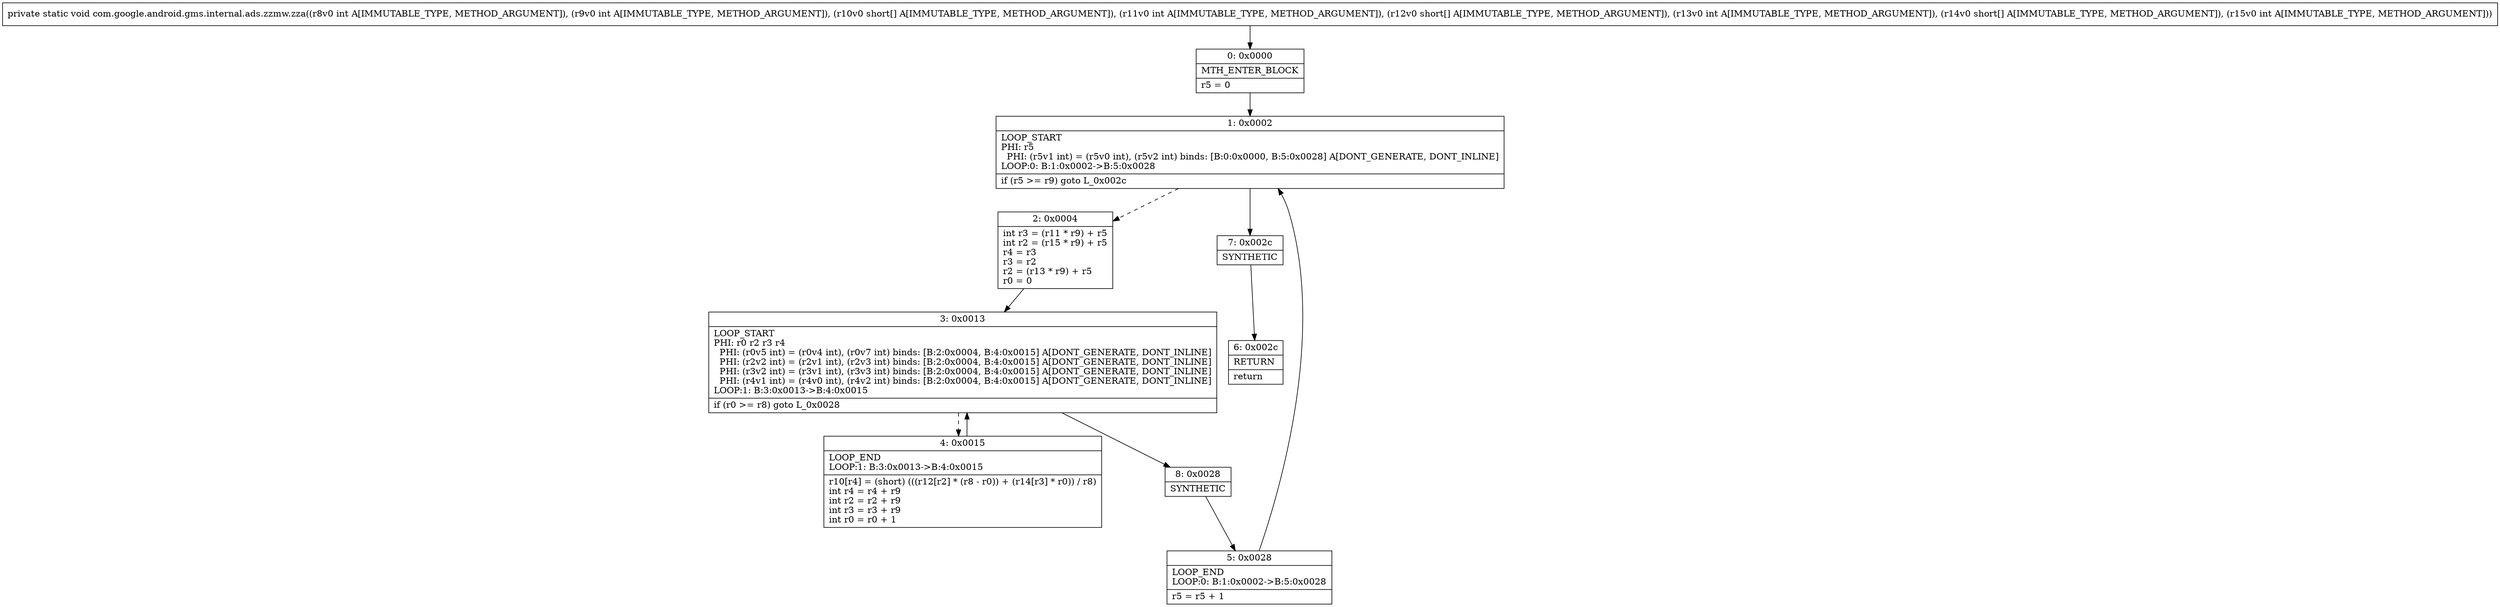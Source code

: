 digraph "CFG forcom.google.android.gms.internal.ads.zzmw.zza(II[SI[SI[SI)V" {
Node_0 [shape=record,label="{0\:\ 0x0000|MTH_ENTER_BLOCK\l|r5 = 0\l}"];
Node_1 [shape=record,label="{1\:\ 0x0002|LOOP_START\lPHI: r5 \l  PHI: (r5v1 int) = (r5v0 int), (r5v2 int) binds: [B:0:0x0000, B:5:0x0028] A[DONT_GENERATE, DONT_INLINE]\lLOOP:0: B:1:0x0002\-\>B:5:0x0028\l|if (r5 \>= r9) goto L_0x002c\l}"];
Node_2 [shape=record,label="{2\:\ 0x0004|int r3 = (r11 * r9) + r5\lint r2 = (r15 * r9) + r5\lr4 = r3\lr3 = r2\lr2 = (r13 * r9) + r5\lr0 = 0\l}"];
Node_3 [shape=record,label="{3\:\ 0x0013|LOOP_START\lPHI: r0 r2 r3 r4 \l  PHI: (r0v5 int) = (r0v4 int), (r0v7 int) binds: [B:2:0x0004, B:4:0x0015] A[DONT_GENERATE, DONT_INLINE]\l  PHI: (r2v2 int) = (r2v1 int), (r2v3 int) binds: [B:2:0x0004, B:4:0x0015] A[DONT_GENERATE, DONT_INLINE]\l  PHI: (r3v2 int) = (r3v1 int), (r3v3 int) binds: [B:2:0x0004, B:4:0x0015] A[DONT_GENERATE, DONT_INLINE]\l  PHI: (r4v1 int) = (r4v0 int), (r4v2 int) binds: [B:2:0x0004, B:4:0x0015] A[DONT_GENERATE, DONT_INLINE]\lLOOP:1: B:3:0x0013\-\>B:4:0x0015\l|if (r0 \>= r8) goto L_0x0028\l}"];
Node_4 [shape=record,label="{4\:\ 0x0015|LOOP_END\lLOOP:1: B:3:0x0013\-\>B:4:0x0015\l|r10[r4] = (short) (((r12[r2] * (r8 \- r0)) + (r14[r3] * r0)) \/ r8)\lint r4 = r4 + r9\lint r2 = r2 + r9\lint r3 = r3 + r9\lint r0 = r0 + 1\l}"];
Node_5 [shape=record,label="{5\:\ 0x0028|LOOP_END\lLOOP:0: B:1:0x0002\-\>B:5:0x0028\l|r5 = r5 + 1\l}"];
Node_6 [shape=record,label="{6\:\ 0x002c|RETURN\l|return\l}"];
Node_7 [shape=record,label="{7\:\ 0x002c|SYNTHETIC\l}"];
Node_8 [shape=record,label="{8\:\ 0x0028|SYNTHETIC\l}"];
MethodNode[shape=record,label="{private static void com.google.android.gms.internal.ads.zzmw.zza((r8v0 int A[IMMUTABLE_TYPE, METHOD_ARGUMENT]), (r9v0 int A[IMMUTABLE_TYPE, METHOD_ARGUMENT]), (r10v0 short[] A[IMMUTABLE_TYPE, METHOD_ARGUMENT]), (r11v0 int A[IMMUTABLE_TYPE, METHOD_ARGUMENT]), (r12v0 short[] A[IMMUTABLE_TYPE, METHOD_ARGUMENT]), (r13v0 int A[IMMUTABLE_TYPE, METHOD_ARGUMENT]), (r14v0 short[] A[IMMUTABLE_TYPE, METHOD_ARGUMENT]), (r15v0 int A[IMMUTABLE_TYPE, METHOD_ARGUMENT])) }"];
MethodNode -> Node_0;
Node_0 -> Node_1;
Node_1 -> Node_2[style=dashed];
Node_1 -> Node_7;
Node_2 -> Node_3;
Node_3 -> Node_4[style=dashed];
Node_3 -> Node_8;
Node_4 -> Node_3;
Node_5 -> Node_1;
Node_7 -> Node_6;
Node_8 -> Node_5;
}

